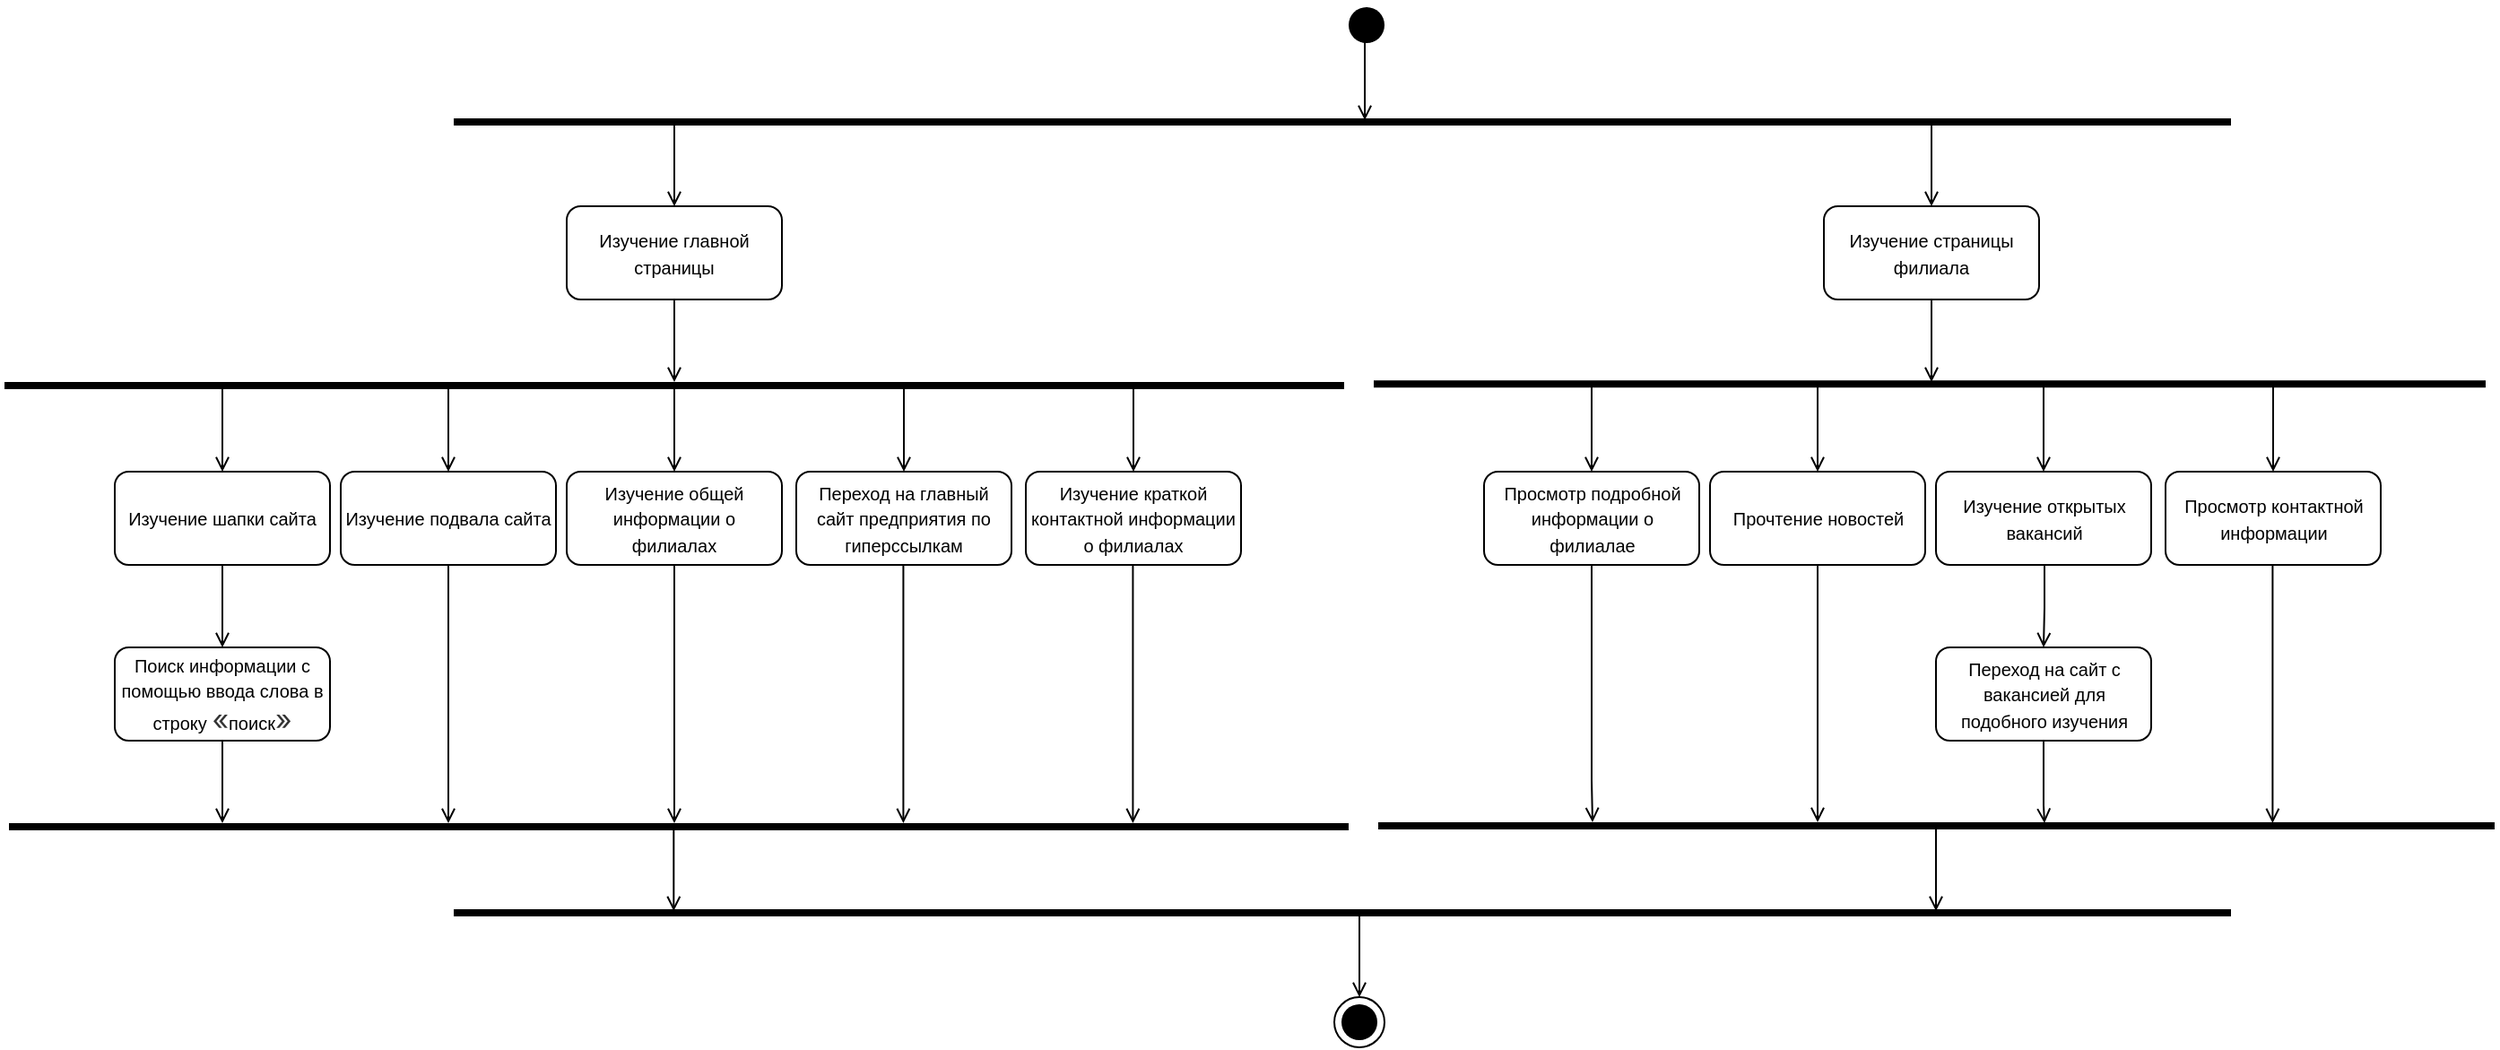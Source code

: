 <mxfile version="24.4.8" type="device">
  <diagram name="Страница — 1" id="0RyuI174dtaSOxeJSNqM">
    <mxGraphModel dx="1098" dy="475" grid="0" gridSize="10" guides="1" tooltips="1" connect="1" arrows="1" fold="1" page="0" pageScale="1" pageWidth="1169" pageHeight="827" math="0" shadow="0">
      <root>
        <mxCell id="0" />
        <mxCell id="1" parent="0" />
        <mxCell id="l4MBHa-szNTVxbQTD737-9" value="" style="line;strokeWidth=4;html=1;perimeter=backbonePerimeter;points=[];outlineConnect=0;" parent="1" vertex="1">
          <mxGeometry x="172" y="301" width="991" height="10" as="geometry" />
        </mxCell>
        <mxCell id="l4MBHa-szNTVxbQTD737-11" style="edgeStyle=orthogonalEdgeStyle;rounded=0;orthogonalLoop=1;jettySize=auto;html=1;endArrow=open;endFill=0;strokeWidth=1;entryX=0.5;entryY=0;entryDx=0;entryDy=0;" parent="1" source="l4MBHa-szNTVxbQTD737-9" target="l4MBHa-szNTVxbQTD737-13" edge="1">
          <mxGeometry relative="1" as="geometry">
            <mxPoint x="295" y="351" as="targetPoint" />
            <mxPoint x="304" y="316" as="sourcePoint" />
            <Array as="points">
              <mxPoint x="295" y="336" />
              <mxPoint x="295" y="336" />
            </Array>
          </mxGeometry>
        </mxCell>
        <mxCell id="l4MBHa-szNTVxbQTD737-13" value="&lt;font style=&quot;font-size: 10px;&quot;&gt;Изучение главной страницы&lt;/font&gt;" style="rounded=1;whiteSpace=wrap;html=1;" parent="1" vertex="1">
          <mxGeometry x="235" y="353" width="120" height="52" as="geometry" />
        </mxCell>
        <mxCell id="l4MBHa-szNTVxbQTD737-17" style="edgeStyle=orthogonalEdgeStyle;rounded=0;orthogonalLoop=1;jettySize=auto;html=1;endArrow=open;endFill=0;strokeWidth=1;exitX=0.5;exitY=1;exitDx=0;exitDy=0;" parent="1" source="l4MBHa-szNTVxbQTD737-13" target="l4MBHa-szNTVxbQTD737-18" edge="1">
          <mxGeometry relative="1" as="geometry">
            <mxPoint x="295" y="442" as="targetPoint" />
            <mxPoint x="295" y="416" as="sourcePoint" />
            <Array as="points" />
          </mxGeometry>
        </mxCell>
        <mxCell id="l4MBHa-szNTVxbQTD737-18" value="" style="line;strokeWidth=4;html=1;perimeter=backbonePerimeter;points=[];outlineConnect=0;" parent="1" vertex="1">
          <mxGeometry x="-78.5" y="448" width="747" height="10" as="geometry" />
        </mxCell>
        <mxCell id="l4MBHa-szNTVxbQTD737-19" value="&lt;font style=&quot;font-size: 10px;&quot;&gt;Изучение общей информации о филиалах&lt;/font&gt;" style="rounded=1;whiteSpace=wrap;html=1;" parent="1" vertex="1">
          <mxGeometry x="235" y="501" width="120" height="52" as="geometry" />
        </mxCell>
        <mxCell id="l4MBHa-szNTVxbQTD737-20" value="&lt;font style=&quot;font-size: 10px;&quot;&gt;Изучение подвала сайта&lt;/font&gt;" style="rounded=1;whiteSpace=wrap;html=1;" parent="1" vertex="1">
          <mxGeometry x="109" y="501" width="120" height="52" as="geometry" />
        </mxCell>
        <mxCell id="l4MBHa-szNTVxbQTD737-21" value="&lt;font style=&quot;font-size: 10px;&quot;&gt;Переход на главный сайт предприятия по гиперссылкам&lt;/font&gt;" style="rounded=1;whiteSpace=wrap;html=1;" parent="1" vertex="1">
          <mxGeometry x="363" y="501" width="120" height="52" as="geometry" />
        </mxCell>
        <mxCell id="l4MBHa-szNTVxbQTD737-22" value="&lt;font style=&quot;font-size: 10px;&quot;&gt;Изучение краткой контактной информации о филиалах&lt;/font&gt;" style="rounded=1;whiteSpace=wrap;html=1;" parent="1" vertex="1">
          <mxGeometry x="491" y="501" width="120" height="52" as="geometry" />
        </mxCell>
        <mxCell id="l4MBHa-szNTVxbQTD737-23" value="&lt;font style=&quot;font-size: 10px;&quot;&gt;Изучение шапки сайта&lt;/font&gt;" style="rounded=1;whiteSpace=wrap;html=1;" parent="1" vertex="1">
          <mxGeometry x="-17" y="501" width="120" height="52" as="geometry" />
        </mxCell>
        <mxCell id="l4MBHa-szNTVxbQTD737-24" style="edgeStyle=orthogonalEdgeStyle;rounded=0;orthogonalLoop=1;jettySize=auto;html=1;endArrow=open;endFill=0;strokeWidth=1;entryX=0.5;entryY=0;entryDx=0;entryDy=0;" parent="1" source="l4MBHa-szNTVxbQTD737-18" target="l4MBHa-szNTVxbQTD737-23" edge="1">
          <mxGeometry relative="1" as="geometry">
            <mxPoint x="42.66" y="494" as="targetPoint" />
            <mxPoint x="43" y="462" as="sourcePoint" />
            <Array as="points">
              <mxPoint x="43" y="452" />
              <mxPoint x="43" y="452" />
            </Array>
          </mxGeometry>
        </mxCell>
        <mxCell id="l4MBHa-szNTVxbQTD737-25" style="edgeStyle=orthogonalEdgeStyle;rounded=0;orthogonalLoop=1;jettySize=auto;html=1;endArrow=open;endFill=0;strokeWidth=1;entryX=0.5;entryY=0;entryDx=0;entryDy=0;" parent="1" source="l4MBHa-szNTVxbQTD737-18" target="l4MBHa-szNTVxbQTD737-20" edge="1">
          <mxGeometry relative="1" as="geometry">
            <mxPoint x="168.76" y="497" as="targetPoint" />
            <mxPoint x="169" y="461" as="sourcePoint" />
            <Array as="points">
              <mxPoint x="169" y="480" />
              <mxPoint x="169" y="480" />
            </Array>
          </mxGeometry>
        </mxCell>
        <mxCell id="l4MBHa-szNTVxbQTD737-26" style="edgeStyle=orthogonalEdgeStyle;rounded=0;orthogonalLoop=1;jettySize=auto;html=1;endArrow=open;endFill=0;strokeWidth=1;entryX=0.5;entryY=0;entryDx=0;entryDy=0;" parent="1" source="l4MBHa-szNTVxbQTD737-18" target="l4MBHa-szNTVxbQTD737-19" edge="1">
          <mxGeometry relative="1" as="geometry">
            <mxPoint x="294.76" y="498" as="targetPoint" />
            <mxPoint x="295" y="462" as="sourcePoint" />
            <Array as="points" />
          </mxGeometry>
        </mxCell>
        <mxCell id="l4MBHa-szNTVxbQTD737-27" style="edgeStyle=orthogonalEdgeStyle;rounded=0;orthogonalLoop=1;jettySize=auto;html=1;endArrow=open;endFill=0;strokeWidth=1;entryX=0.5;entryY=0;entryDx=0;entryDy=0;" parent="1" source="l4MBHa-szNTVxbQTD737-18" target="l4MBHa-szNTVxbQTD737-21" edge="1">
          <mxGeometry relative="1" as="geometry">
            <mxPoint x="335" y="491" as="targetPoint" />
            <mxPoint x="335" y="445" as="sourcePoint" />
            <Array as="points">
              <mxPoint x="423" y="468" />
              <mxPoint x="423" y="468" />
            </Array>
          </mxGeometry>
        </mxCell>
        <mxCell id="l4MBHa-szNTVxbQTD737-28" style="edgeStyle=orthogonalEdgeStyle;rounded=0;orthogonalLoop=1;jettySize=auto;html=1;endArrow=open;endFill=0;strokeWidth=1;entryX=0.5;entryY=0;entryDx=0;entryDy=0;" parent="1" source="l4MBHa-szNTVxbQTD737-18" target="l4MBHa-szNTVxbQTD737-22" edge="1">
          <mxGeometry relative="1" as="geometry">
            <mxPoint x="345" y="501" as="targetPoint" />
            <mxPoint x="345" y="455" as="sourcePoint" />
            <Array as="points">
              <mxPoint x="551" y="497" />
              <mxPoint x="551" y="497" />
            </Array>
          </mxGeometry>
        </mxCell>
        <mxCell id="l4MBHa-szNTVxbQTD737-29" style="edgeStyle=orthogonalEdgeStyle;rounded=0;orthogonalLoop=1;jettySize=auto;html=1;endArrow=open;endFill=0;strokeWidth=1;entryX=0.5;entryY=0;entryDx=0;entryDy=0;exitX=0.5;exitY=1;exitDx=0;exitDy=0;" parent="1" source="l4MBHa-szNTVxbQTD737-23" target="l4MBHa-szNTVxbQTD737-30" edge="1">
          <mxGeometry relative="1" as="geometry">
            <mxPoint x="43" y="601" as="targetPoint" />
            <mxPoint x="43" y="563" as="sourcePoint" />
            <Array as="points" />
          </mxGeometry>
        </mxCell>
        <mxCell id="l4MBHa-szNTVxbQTD737-30" value="&lt;font style=&quot;font-size: 10px;&quot;&gt;Поиск информации с помощью ввода слова в строку&amp;nbsp;&lt;span style=&quot;color: rgb(51, 51, 51); font-family: &amp;quot;YS Text&amp;quot;, -apple-system, BlinkMacSystemFont, Arial, Helvetica, sans-serif; font-size: 16px; text-align: start;&quot;&gt;«&lt;/span&gt;поиск&lt;/font&gt;&lt;span style=&quot;color: rgb(51, 51, 51); font-family: &amp;quot;YS Text&amp;quot;, -apple-system, BlinkMacSystemFont, Arial, Helvetica, sans-serif; font-size: 16px; text-align: start;&quot;&gt;»&lt;/span&gt;" style="rounded=1;whiteSpace=wrap;html=1;" parent="1" vertex="1">
          <mxGeometry x="-17" y="599" width="120" height="52" as="geometry" />
        </mxCell>
        <mxCell id="l4MBHa-szNTVxbQTD737-33" style="edgeStyle=orthogonalEdgeStyle;rounded=0;orthogonalLoop=1;jettySize=auto;html=1;endArrow=open;endFill=0;strokeWidth=1;exitX=0.5;exitY=1;exitDx=0;exitDy=0;" parent="1" source="l4MBHa-szNTVxbQTD737-30" target="l4MBHa-szNTVxbQTD737-37" edge="1">
          <mxGeometry relative="1" as="geometry">
            <mxPoint x="43" y="688" as="targetPoint" />
            <mxPoint x="43" y="663" as="sourcePoint" />
            <Array as="points">
              <mxPoint x="43" y="687" />
              <mxPoint x="43" y="687" />
            </Array>
          </mxGeometry>
        </mxCell>
        <mxCell id="l4MBHa-szNTVxbQTD737-36" style="edgeStyle=orthogonalEdgeStyle;rounded=0;orthogonalLoop=1;jettySize=auto;html=1;endArrow=open;endFill=0;strokeWidth=1;exitX=0.5;exitY=1;exitDx=0;exitDy=0;" parent="1" source="l4MBHa-szNTVxbQTD737-20" target="l4MBHa-szNTVxbQTD737-37" edge="1">
          <mxGeometry relative="1" as="geometry">
            <mxPoint x="169" y="675" as="targetPoint" />
            <mxPoint x="169" y="570" as="sourcePoint" />
            <Array as="points">
              <mxPoint x="169" y="672" />
              <mxPoint x="169" y="672" />
            </Array>
          </mxGeometry>
        </mxCell>
        <mxCell id="l4MBHa-szNTVxbQTD737-37" value="" style="line;strokeWidth=4;html=1;perimeter=backbonePerimeter;points=[];outlineConnect=0;" parent="1" vertex="1">
          <mxGeometry x="-76" y="694" width="747" height="10" as="geometry" />
        </mxCell>
        <mxCell id="l4MBHa-szNTVxbQTD737-38" style="edgeStyle=orthogonalEdgeStyle;rounded=0;orthogonalLoop=1;jettySize=auto;html=1;endArrow=open;endFill=0;strokeWidth=1;exitX=0.5;exitY=1;exitDx=0;exitDy=0;" parent="1" source="l4MBHa-szNTVxbQTD737-19" target="l4MBHa-szNTVxbQTD737-37" edge="1">
          <mxGeometry relative="1" as="geometry">
            <mxPoint x="295" y="679" as="targetPoint" />
            <mxPoint x="295" y="581" as="sourcePoint" />
            <Array as="points">
              <mxPoint x="295" y="668" />
              <mxPoint x="295" y="668" />
            </Array>
          </mxGeometry>
        </mxCell>
        <mxCell id="l4MBHa-szNTVxbQTD737-39" style="edgeStyle=orthogonalEdgeStyle;rounded=0;orthogonalLoop=1;jettySize=auto;html=1;endArrow=open;endFill=0;strokeWidth=1;exitX=0.5;exitY=1;exitDx=0;exitDy=0;" parent="1" edge="1">
          <mxGeometry relative="1" as="geometry">
            <mxPoint x="422.71" y="697" as="targetPoint" />
            <mxPoint x="422.71" y="553" as="sourcePoint" />
            <Array as="points">
              <mxPoint x="422.71" y="672" />
              <mxPoint x="422.71" y="672" />
            </Array>
          </mxGeometry>
        </mxCell>
        <mxCell id="l4MBHa-szNTVxbQTD737-40" style="edgeStyle=orthogonalEdgeStyle;rounded=0;orthogonalLoop=1;jettySize=auto;html=1;endArrow=open;endFill=0;strokeWidth=1;exitX=0.5;exitY=1;exitDx=0;exitDy=0;" parent="1" edge="1">
          <mxGeometry relative="1" as="geometry">
            <mxPoint x="550.71" y="697" as="targetPoint" />
            <mxPoint x="550.71" y="553" as="sourcePoint" />
            <Array as="points">
              <mxPoint x="550.71" y="672" />
              <mxPoint x="550.71" y="672" />
            </Array>
          </mxGeometry>
        </mxCell>
        <mxCell id="l4MBHa-szNTVxbQTD737-41" style="edgeStyle=orthogonalEdgeStyle;rounded=0;orthogonalLoop=1;jettySize=auto;html=1;endArrow=open;endFill=0;strokeWidth=1;entryX=0.5;entryY=0;entryDx=0;entryDy=0;" parent="1" target="l4MBHa-szNTVxbQTD737-42" edge="1">
          <mxGeometry relative="1" as="geometry">
            <mxPoint x="996" y="351" as="targetPoint" />
            <mxPoint x="996" y="307" as="sourcePoint" />
            <Array as="points">
              <mxPoint x="996" y="336" />
              <mxPoint x="996" y="336" />
            </Array>
          </mxGeometry>
        </mxCell>
        <mxCell id="l4MBHa-szNTVxbQTD737-42" value="&lt;font style=&quot;font-size: 10px;&quot;&gt;Изучение страницы филиала&lt;/font&gt;" style="rounded=1;whiteSpace=wrap;html=1;" parent="1" vertex="1">
          <mxGeometry x="936" y="353" width="120" height="52" as="geometry" />
        </mxCell>
        <mxCell id="l4MBHa-szNTVxbQTD737-43" style="edgeStyle=orthogonalEdgeStyle;rounded=0;orthogonalLoop=1;jettySize=auto;html=1;endArrow=open;endFill=0;strokeWidth=1;exitX=0.5;exitY=1;exitDx=0;exitDy=0;" parent="1" source="l4MBHa-szNTVxbQTD737-42" edge="1">
          <mxGeometry relative="1" as="geometry">
            <mxPoint x="996" y="451" as="targetPoint" />
            <mxPoint x="996" y="416" as="sourcePoint" />
            <Array as="points" />
          </mxGeometry>
        </mxCell>
        <mxCell id="l4MBHa-szNTVxbQTD737-44" value="" style="line;strokeWidth=4;html=1;perimeter=backbonePerimeter;points=[];outlineConnect=0;" parent="1" vertex="1">
          <mxGeometry x="685" y="448" width="620" height="8.3" as="geometry" />
        </mxCell>
        <mxCell id="l4MBHa-szNTVxbQTD737-45" value="&lt;font style=&quot;font-size: 10px;&quot;&gt;Изучение открытых вакансий&lt;/font&gt;" style="rounded=1;whiteSpace=wrap;html=1;" parent="1" vertex="1">
          <mxGeometry x="998.5" y="501" width="120" height="52" as="geometry" />
        </mxCell>
        <mxCell id="l4MBHa-szNTVxbQTD737-46" value="&lt;font style=&quot;font-size: 10px;&quot;&gt;Прочтение новостей&lt;/font&gt;" style="rounded=1;whiteSpace=wrap;html=1;" parent="1" vertex="1">
          <mxGeometry x="872.5" y="501" width="120" height="52" as="geometry" />
        </mxCell>
        <mxCell id="l4MBHa-szNTVxbQTD737-47" value="&lt;font style=&quot;font-size: 10px;&quot;&gt;Просмотр контактной информации&lt;/font&gt;" style="rounded=1;whiteSpace=wrap;html=1;" parent="1" vertex="1">
          <mxGeometry x="1126.5" y="501" width="120" height="52" as="geometry" />
        </mxCell>
        <mxCell id="l4MBHa-szNTVxbQTD737-49" value="&lt;font style=&quot;font-size: 10px;&quot;&gt;Просмотр подробной информации о филиалае&lt;/font&gt;" style="rounded=1;whiteSpace=wrap;html=1;" parent="1" vertex="1">
          <mxGeometry x="746.5" y="501" width="120" height="52" as="geometry" />
        </mxCell>
        <mxCell id="l4MBHa-szNTVxbQTD737-50" style="edgeStyle=orthogonalEdgeStyle;rounded=0;orthogonalLoop=1;jettySize=auto;html=1;endArrow=open;endFill=0;strokeWidth=1;entryX=0.5;entryY=0;entryDx=0;entryDy=0;" parent="1" source="l4MBHa-szNTVxbQTD737-44" target="l4MBHa-szNTVxbQTD737-49" edge="1">
          <mxGeometry relative="1" as="geometry">
            <mxPoint x="806.16" y="494" as="targetPoint" />
            <mxPoint x="806.5" y="462" as="sourcePoint" />
            <Array as="points">
              <mxPoint x="806.5" y="452" />
              <mxPoint x="806.5" y="452" />
            </Array>
          </mxGeometry>
        </mxCell>
        <mxCell id="l4MBHa-szNTVxbQTD737-51" style="edgeStyle=orthogonalEdgeStyle;rounded=0;orthogonalLoop=1;jettySize=auto;html=1;endArrow=open;endFill=0;strokeWidth=1;entryX=0.5;entryY=0;entryDx=0;entryDy=0;" parent="1" source="l4MBHa-szNTVxbQTD737-44" target="l4MBHa-szNTVxbQTD737-46" edge="1">
          <mxGeometry relative="1" as="geometry">
            <mxPoint x="932.26" y="497" as="targetPoint" />
            <mxPoint x="932.5" y="461" as="sourcePoint" />
            <Array as="points">
              <mxPoint x="932.5" y="480" />
              <mxPoint x="932.5" y="480" />
            </Array>
          </mxGeometry>
        </mxCell>
        <mxCell id="l4MBHa-szNTVxbQTD737-52" style="edgeStyle=orthogonalEdgeStyle;rounded=0;orthogonalLoop=1;jettySize=auto;html=1;endArrow=open;endFill=0;strokeWidth=1;entryX=0.5;entryY=0;entryDx=0;entryDy=0;" parent="1" source="l4MBHa-szNTVxbQTD737-44" target="l4MBHa-szNTVxbQTD737-45" edge="1">
          <mxGeometry relative="1" as="geometry">
            <mxPoint x="1058.26" y="498" as="targetPoint" />
            <mxPoint x="1058.5" y="462" as="sourcePoint" />
            <Array as="points">
              <mxPoint x="1059" y="479" />
            </Array>
          </mxGeometry>
        </mxCell>
        <mxCell id="l4MBHa-szNTVxbQTD737-53" style="edgeStyle=orthogonalEdgeStyle;rounded=0;orthogonalLoop=1;jettySize=auto;html=1;endArrow=open;endFill=0;strokeWidth=1;entryX=0.5;entryY=0;entryDx=0;entryDy=0;" parent="1" source="l4MBHa-szNTVxbQTD737-44" target="l4MBHa-szNTVxbQTD737-47" edge="1">
          <mxGeometry relative="1" as="geometry">
            <mxPoint x="1098.5" y="491" as="targetPoint" />
            <mxPoint x="1098.5" y="445" as="sourcePoint" />
            <Array as="points">
              <mxPoint x="1186.5" y="468" />
              <mxPoint x="1186.5" y="468" />
            </Array>
          </mxGeometry>
        </mxCell>
        <mxCell id="l4MBHa-szNTVxbQTD737-55" style="edgeStyle=orthogonalEdgeStyle;rounded=0;orthogonalLoop=1;jettySize=auto;html=1;endArrow=open;endFill=0;strokeWidth=1;exitX=0.5;exitY=1;exitDx=0;exitDy=0;" parent="1" source="l4MBHa-szNTVxbQTD737-49" target="l4MBHa-szNTVxbQTD737-59" edge="1">
          <mxGeometry relative="1" as="geometry">
            <mxPoint x="806.5" y="599" as="targetPoint" />
            <mxPoint x="806.5" y="563" as="sourcePoint" />
            <Array as="points">
              <mxPoint x="807" y="673" />
              <mxPoint x="807" y="673" />
            </Array>
          </mxGeometry>
        </mxCell>
        <mxCell id="l4MBHa-szNTVxbQTD737-58" style="edgeStyle=orthogonalEdgeStyle;rounded=0;orthogonalLoop=1;jettySize=auto;html=1;endArrow=open;endFill=0;strokeWidth=1;exitX=0.5;exitY=1;exitDx=0;exitDy=0;" parent="1" source="l4MBHa-szNTVxbQTD737-46" target="l4MBHa-szNTVxbQTD737-59" edge="1">
          <mxGeometry relative="1" as="geometry">
            <mxPoint x="932.5" y="675" as="targetPoint" />
            <mxPoint x="932.5" y="570" as="sourcePoint" />
            <Array as="points">
              <mxPoint x="932.5" y="672" />
              <mxPoint x="932.5" y="672" />
            </Array>
          </mxGeometry>
        </mxCell>
        <mxCell id="l4MBHa-szNTVxbQTD737-59" value="" style="line;strokeWidth=4;html=1;perimeter=backbonePerimeter;points=[];outlineConnect=0;" parent="1" vertex="1">
          <mxGeometry x="687.5" y="694" width="622.5" height="9.06" as="geometry" />
        </mxCell>
        <mxCell id="l4MBHa-szNTVxbQTD737-61" style="edgeStyle=orthogonalEdgeStyle;rounded=0;orthogonalLoop=1;jettySize=auto;html=1;endArrow=open;endFill=0;strokeWidth=1;exitX=0.5;exitY=1;exitDx=0;exitDy=0;" parent="1" edge="1">
          <mxGeometry relative="1" as="geometry">
            <mxPoint x="1186.21" y="697" as="targetPoint" />
            <mxPoint x="1186.21" y="553" as="sourcePoint" />
            <Array as="points">
              <mxPoint x="1186.21" y="672" />
              <mxPoint x="1186.21" y="672" />
            </Array>
          </mxGeometry>
        </mxCell>
        <mxCell id="l4MBHa-szNTVxbQTD737-63" style="edgeStyle=orthogonalEdgeStyle;rounded=0;orthogonalLoop=1;jettySize=auto;html=1;endArrow=open;endFill=0;strokeWidth=1;entryX=0.5;entryY=0;entryDx=0;entryDy=0;exitX=0.5;exitY=1;exitDx=0;exitDy=0;" parent="1" target="l4MBHa-szNTVxbQTD737-64" edge="1">
          <mxGeometry relative="1" as="geometry">
            <mxPoint x="1058.5" y="601" as="targetPoint" />
            <mxPoint x="1059" y="553" as="sourcePoint" />
            <Array as="points">
              <mxPoint x="1059" y="577" />
              <mxPoint x="1059" y="577" />
            </Array>
          </mxGeometry>
        </mxCell>
        <mxCell id="l4MBHa-szNTVxbQTD737-64" value="&lt;font style=&quot;font-size: 10px;&quot;&gt;Переход на сайт с вакансией для подобного изучения&lt;/font&gt;" style="rounded=1;whiteSpace=wrap;html=1;" parent="1" vertex="1">
          <mxGeometry x="998.5" y="599" width="120" height="52" as="geometry" />
        </mxCell>
        <mxCell id="l4MBHa-szNTVxbQTD737-65" style="edgeStyle=orthogonalEdgeStyle;rounded=0;orthogonalLoop=1;jettySize=auto;html=1;endArrow=open;endFill=0;strokeWidth=1;exitX=0.5;exitY=1;exitDx=0;exitDy=0;" parent="1" source="l4MBHa-szNTVxbQTD737-64" edge="1">
          <mxGeometry relative="1" as="geometry">
            <mxPoint x="1059" y="697" as="targetPoint" />
            <mxPoint x="1058.5" y="663" as="sourcePoint" />
            <Array as="points">
              <mxPoint x="1058.5" y="687" />
              <mxPoint x="1058.5" y="687" />
            </Array>
          </mxGeometry>
        </mxCell>
        <mxCell id="l4MBHa-szNTVxbQTD737-66" style="edgeStyle=orthogonalEdgeStyle;rounded=0;orthogonalLoop=1;jettySize=auto;html=1;endArrow=open;endFill=0;strokeWidth=1;entryX=0.5;entryY=0;entryDx=0;entryDy=0;exitX=0.5;exitY=1;exitDx=0;exitDy=0;" parent="1" edge="1">
          <mxGeometry relative="1" as="geometry">
            <mxPoint x="294.66" y="746" as="targetPoint" />
            <mxPoint x="294.66" y="700" as="sourcePoint" />
            <Array as="points" />
          </mxGeometry>
        </mxCell>
        <mxCell id="l4MBHa-szNTVxbQTD737-67" style="edgeStyle=orthogonalEdgeStyle;rounded=0;orthogonalLoop=1;jettySize=auto;html=1;endArrow=open;endFill=0;strokeWidth=1;entryX=0.5;entryY=0;entryDx=0;entryDy=0;exitX=0.5;exitY=1;exitDx=0;exitDy=0;" parent="1" edge="1">
          <mxGeometry relative="1" as="geometry">
            <mxPoint x="998.5" y="746" as="targetPoint" />
            <mxPoint x="998.5" y="700" as="sourcePoint" />
            <Array as="points" />
          </mxGeometry>
        </mxCell>
        <mxCell id="l4MBHa-szNTVxbQTD737-68" value="" style="line;strokeWidth=4;html=1;perimeter=backbonePerimeter;points=[];outlineConnect=0;" parent="1" vertex="1">
          <mxGeometry x="172" y="742" width="991" height="10" as="geometry" />
        </mxCell>
        <mxCell id="l4MBHa-szNTVxbQTD737-69" style="edgeStyle=orthogonalEdgeStyle;rounded=0;orthogonalLoop=1;jettySize=auto;html=1;endArrow=open;endFill=0;strokeWidth=1;entryX=0.5;entryY=0;entryDx=0;entryDy=0;exitX=0.5;exitY=1;exitDx=0;exitDy=0;endSize=6;startSize=6;" parent="1" edge="1">
          <mxGeometry relative="1" as="geometry">
            <mxPoint x="677" y="794" as="targetPoint" />
            <mxPoint x="677" y="748" as="sourcePoint" />
            <Array as="points" />
          </mxGeometry>
        </mxCell>
        <mxCell id="l4MBHa-szNTVxbQTD737-73" style="edgeStyle=orthogonalEdgeStyle;rounded=0;orthogonalLoop=1;jettySize=auto;html=1;endArrow=open;endFill=0;strokeWidth=1;entryX=0.5;entryY=0;entryDx=0;entryDy=0;" parent="1" source="l4MBHa-szNTVxbQTD737-74" edge="1">
          <mxGeometry relative="1" as="geometry">
            <mxPoint x="680.03" y="305" as="targetPoint" />
            <mxPoint x="680.03" y="259" as="sourcePoint" />
            <Array as="points">
              <mxPoint x="680" y="260" />
            </Array>
          </mxGeometry>
        </mxCell>
        <mxCell id="l4MBHa-szNTVxbQTD737-75" value="" style="edgeStyle=orthogonalEdgeStyle;rounded=0;orthogonalLoop=1;jettySize=auto;html=1;endArrow=open;endFill=0;strokeWidth=1;entryDx=0;entryDy=0;" parent="1" target="l4MBHa-szNTVxbQTD737-74" edge="1">
          <mxGeometry relative="1" as="geometry">
            <mxPoint x="680.03" y="305" as="targetPoint" />
            <mxPoint x="680.03" y="259" as="sourcePoint" />
            <Array as="points" />
          </mxGeometry>
        </mxCell>
        <mxCell id="l4MBHa-szNTVxbQTD737-74" value="" style="shape=waypoint;sketch=0;fillStyle=solid;size=6;pointerEvents=1;points=[];fillColor=none;resizable=0;rotatable=0;perimeter=centerPerimeter;snapToPoint=1;strokeWidth=8;" parent="1" vertex="1">
          <mxGeometry x="671" y="242" width="20" height="20" as="geometry" />
        </mxCell>
        <mxCell id="l4MBHa-szNTVxbQTD737-78" value="" style="shape=waypoint;sketch=0;fillStyle=solid;size=6;pointerEvents=1;points=[];fillColor=none;resizable=0;rotatable=0;perimeter=centerPerimeter;snapToPoint=1;strokeWidth=8;" parent="1" vertex="1">
          <mxGeometry x="667" y="798" width="20" height="20" as="geometry" />
        </mxCell>
        <mxCell id="l4MBHa-szNTVxbQTD737-80" value="&lt;span style=&quot;color: rgba(0, 0, 0, 0); font-family: monospace; font-size: 0px; text-align: start; text-wrap: nowrap;&quot;&gt;%3CmxGraphModel%3E%3Croot%3E%3CmxCell%20id%3D%220%22%2F%3E%3CmxCell%20id%3D%221%22%20parent%3D%220%22%2F%3E%3CmxCell%20id%3D%222%22%20value%3D%22%22%20style%3D%22ellipse%3BwhiteSpace%3Dwrap%3Bhtml%3D1%3BfillColor%3Dnone%3B%22%20vertex%3D%221%22%20parent%3D%221%22%3E%3CmxGeometry%20x%3D%22663%22%20y%3D%22794%22%20width%3D%2228%22%20height%3D%2228%22%20as%3D%22geometry%22%2F%3E%3C%2FmxCell%3E%3C%2Froot%3E%3C%2FmxGraphModel%3E&lt;/span&gt;" style="ellipse;whiteSpace=wrap;html=1;fillColor=none;" parent="1" vertex="1">
          <mxGeometry x="663" y="794" width="28" height="28" as="geometry" />
        </mxCell>
      </root>
    </mxGraphModel>
  </diagram>
</mxfile>

